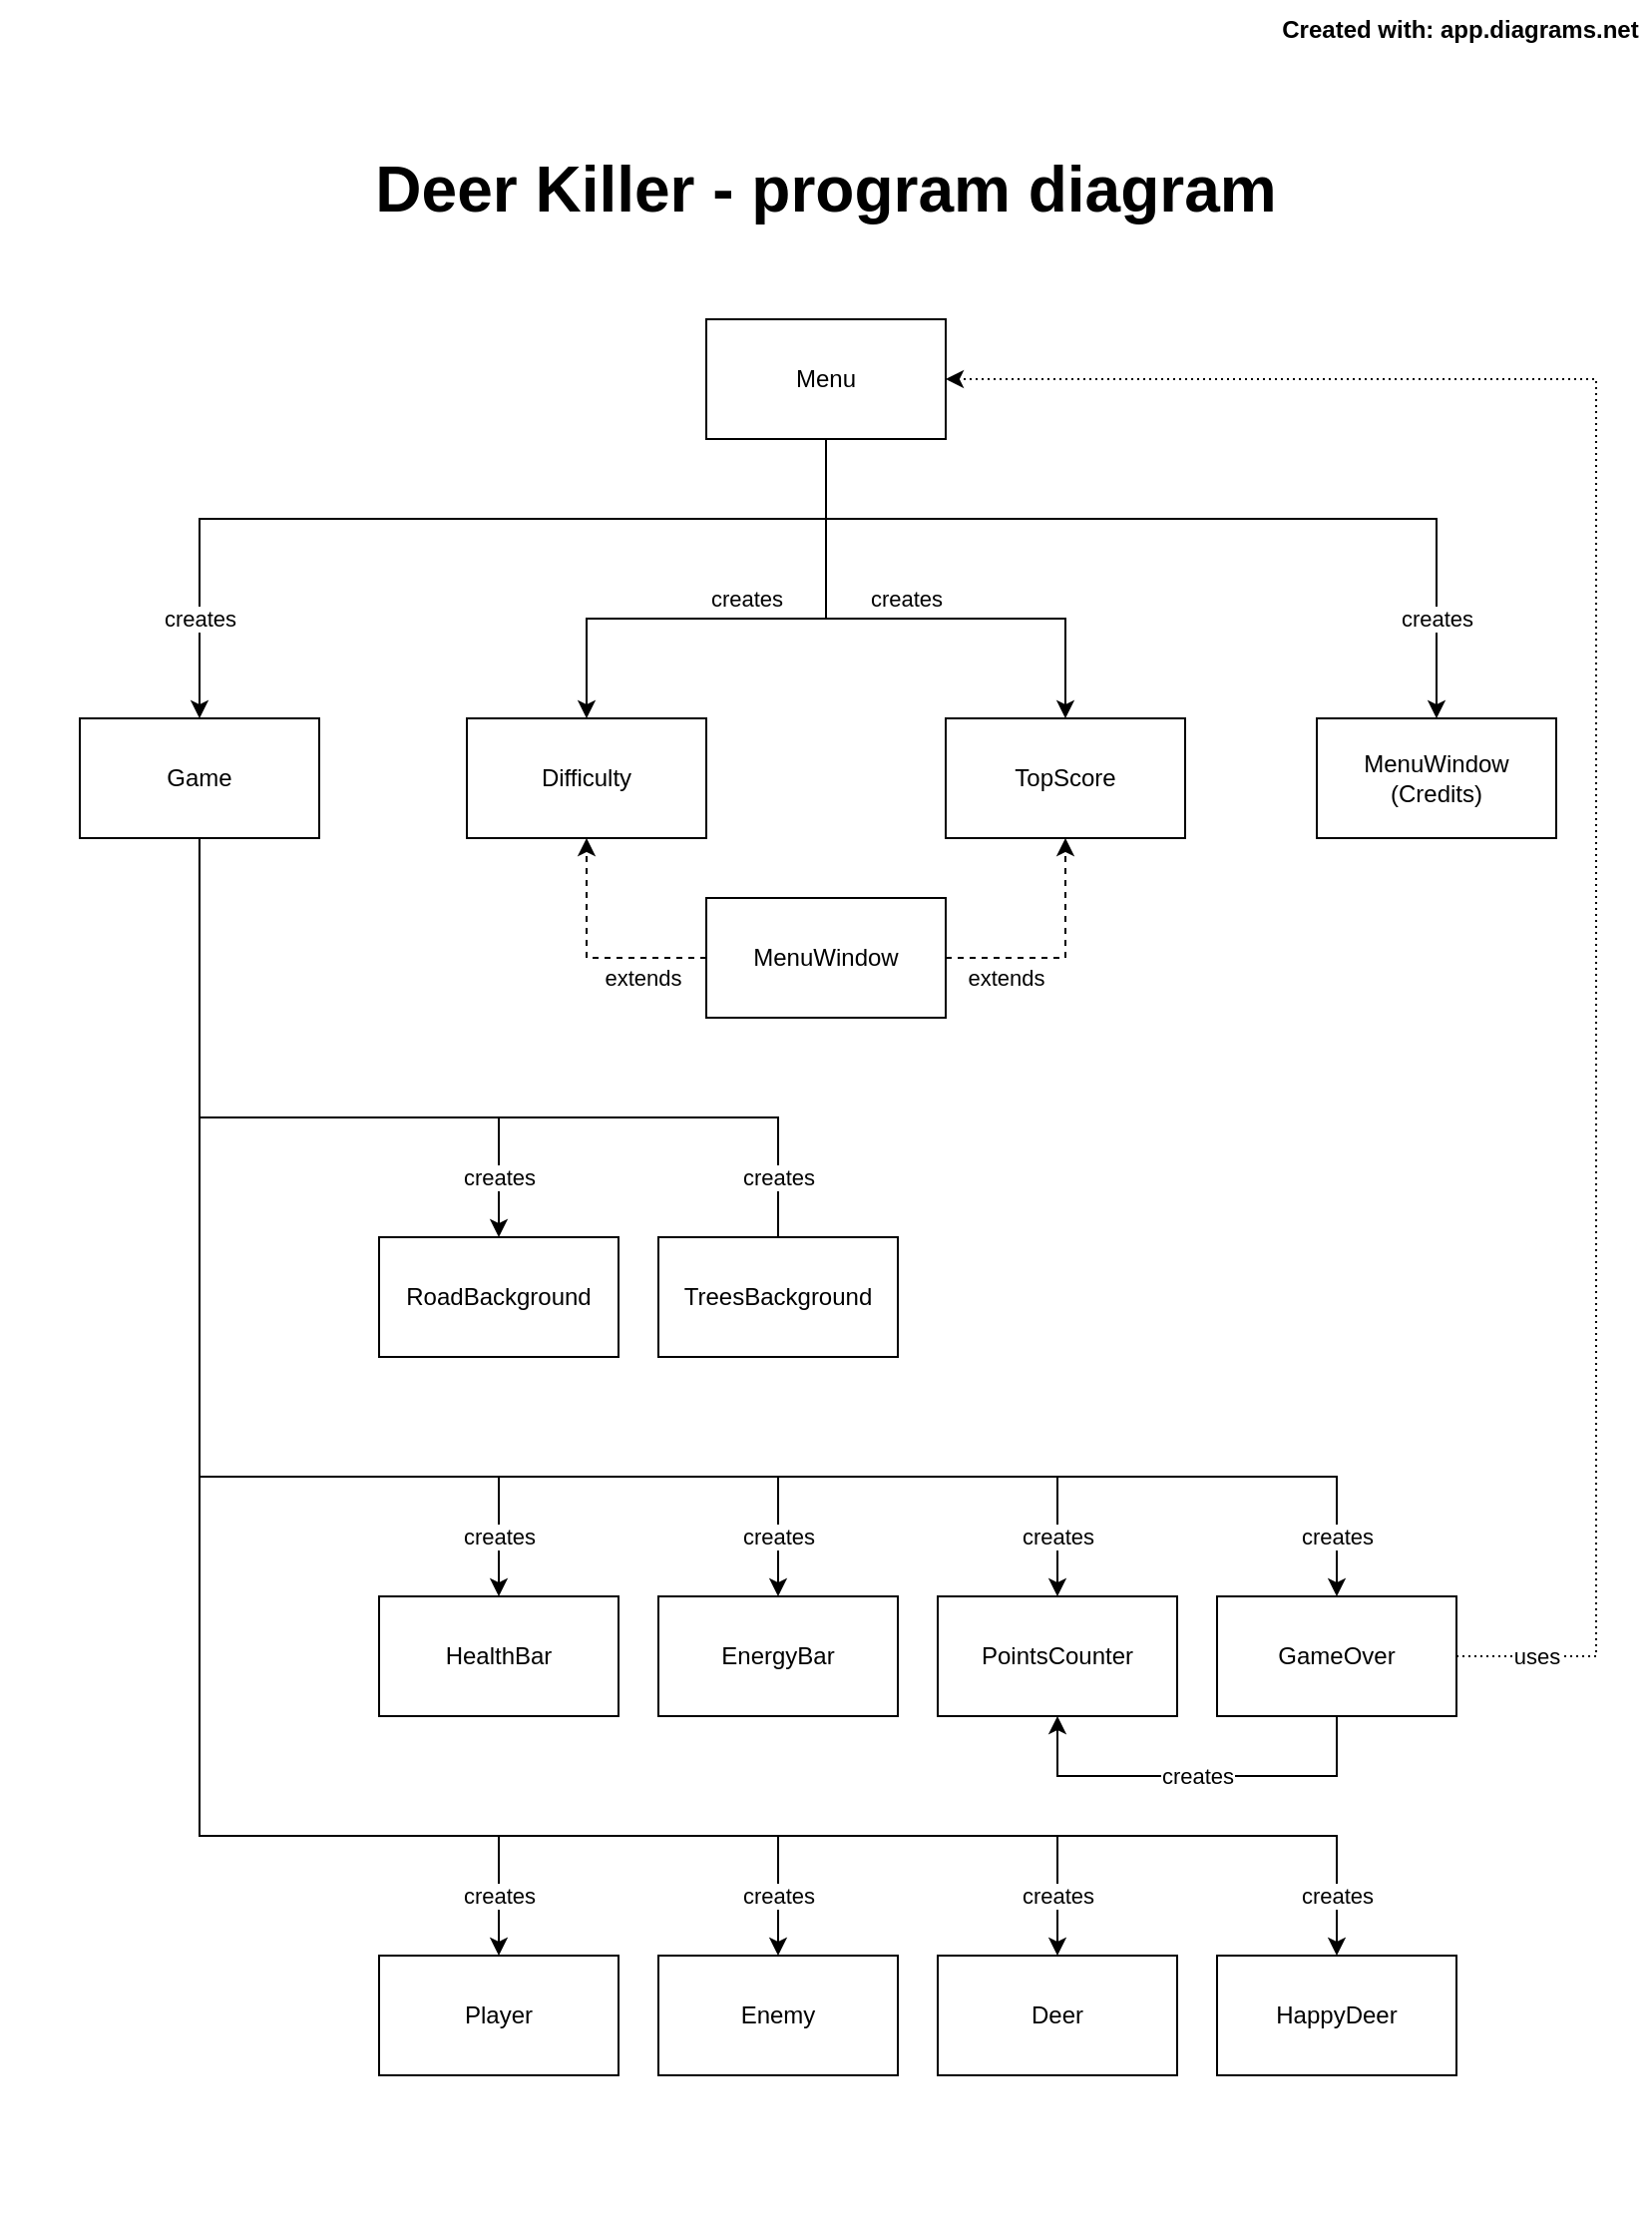 <mxfile version="22.1.7" type="device">
  <diagram name="Strona-1" id="mOGhw_kaDy-jFeSj4dUU">
    <mxGraphModel dx="1016" dy="521" grid="1" gridSize="10" guides="1" tooltips="1" connect="1" arrows="1" fold="1" page="1" pageScale="1" pageWidth="827" pageHeight="1169" background="#ffffff" math="0" shadow="0">
      <root>
        <mxCell id="0" />
        <mxCell id="1" parent="0" />
        <mxCell id="FnCTYT4J3TpVENLpEvIC-10" value="creates" style="edgeStyle=orthogonalEdgeStyle;rounded=0;orthogonalLoop=1;jettySize=auto;html=1;entryX=0.5;entryY=0;entryDx=0;entryDy=0;" parent="1" source="FnCTYT4J3TpVENLpEvIC-2" target="FnCTYT4J3TpVENLpEvIC-5" edge="1">
          <mxGeometry x="0.78" relative="1" as="geometry">
            <mxPoint x="160" y="340" as="targetPoint" />
            <mxPoint as="offset" />
            <Array as="points">
              <mxPoint x="414" y="260" />
              <mxPoint x="100" y="260" />
            </Array>
          </mxGeometry>
        </mxCell>
        <mxCell id="FnCTYT4J3TpVENLpEvIC-11" value="creates" style="edgeStyle=orthogonalEdgeStyle;rounded=0;orthogonalLoop=1;jettySize=auto;html=1;entryX=0.5;entryY=0;entryDx=0;entryDy=0;" parent="1" source="FnCTYT4J3TpVENLpEvIC-2" target="FnCTYT4J3TpVENLpEvIC-4" edge="1">
          <mxGeometry y="-10" relative="1" as="geometry">
            <mxPoint as="offset" />
            <Array as="points">
              <mxPoint x="414" y="310" />
              <mxPoint x="294" y="310" />
            </Array>
          </mxGeometry>
        </mxCell>
        <mxCell id="FnCTYT4J3TpVENLpEvIC-12" value="creates" style="edgeStyle=orthogonalEdgeStyle;rounded=0;orthogonalLoop=1;jettySize=auto;html=1;exitX=0.5;exitY=1;exitDx=0;exitDy=0;entryX=0.5;entryY=0;entryDx=0;entryDy=0;" parent="1" source="FnCTYT4J3TpVENLpEvIC-2" target="FnCTYT4J3TpVENLpEvIC-3" edge="1">
          <mxGeometry y="10" relative="1" as="geometry">
            <mxPoint x="530" y="350" as="targetPoint" />
            <mxPoint as="offset" />
            <Array as="points">
              <mxPoint x="414" y="310" />
              <mxPoint x="534" y="310" />
            </Array>
          </mxGeometry>
        </mxCell>
        <mxCell id="FnCTYT4J3TpVENLpEvIC-13" value="creates" style="edgeStyle=orthogonalEdgeStyle;rounded=0;orthogonalLoop=1;jettySize=auto;html=1;entryX=0.5;entryY=0;entryDx=0;entryDy=0;" parent="1" source="FnCTYT4J3TpVENLpEvIC-2" target="FnCTYT4J3TpVENLpEvIC-6" edge="1">
          <mxGeometry x="0.776" relative="1" as="geometry">
            <mxPoint as="offset" />
            <Array as="points">
              <mxPoint x="414" y="260" />
              <mxPoint x="720" y="260" />
            </Array>
          </mxGeometry>
        </mxCell>
        <mxCell id="FnCTYT4J3TpVENLpEvIC-2" value="Menu" style="rounded=0;whiteSpace=wrap;html=1;" parent="1" vertex="1">
          <mxGeometry x="354" y="160" width="120" height="60" as="geometry" />
        </mxCell>
        <mxCell id="FnCTYT4J3TpVENLpEvIC-3" value="TopScore" style="rounded=0;whiteSpace=wrap;html=1;" parent="1" vertex="1">
          <mxGeometry x="474" y="360" width="120" height="60" as="geometry" />
        </mxCell>
        <mxCell id="FnCTYT4J3TpVENLpEvIC-4" value="Difficulty" style="rounded=0;whiteSpace=wrap;html=1;" parent="1" vertex="1">
          <mxGeometry x="234" y="360" width="120" height="60" as="geometry" />
        </mxCell>
        <mxCell id="FnCTYT4J3TpVENLpEvIC-29" value="creates" style="edgeStyle=orthogonalEdgeStyle;rounded=0;orthogonalLoop=1;jettySize=auto;html=1;exitX=0.5;exitY=1;exitDx=0;exitDy=0;entryX=0.5;entryY=0;entryDx=0;entryDy=0;" parent="1" source="FnCTYT4J3TpVENLpEvIC-5" target="FnCTYT4J3TpVENLpEvIC-8" edge="1">
          <mxGeometry x="0.829" relative="1" as="geometry">
            <mxPoint as="offset" />
            <Array as="points">
              <mxPoint x="100" y="560" />
              <mxPoint x="250" y="560" />
            </Array>
          </mxGeometry>
        </mxCell>
        <mxCell id="FnCTYT4J3TpVENLpEvIC-30" value="creates" style="edgeStyle=orthogonalEdgeStyle;rounded=0;orthogonalLoop=1;jettySize=auto;html=1;exitX=0.5;exitY=1;exitDx=0;exitDy=0;entryX=0.5;entryY=0;entryDx=0;entryDy=0;" parent="1" edge="1">
          <mxGeometry x="0.84" relative="1" as="geometry">
            <Array as="points">
              <mxPoint x="100" y="560" />
              <mxPoint x="390" y="560" />
            </Array>
            <mxPoint as="offset" />
            <mxPoint x="99.97" y="419.94" as="sourcePoint" />
            <mxPoint x="389.97" y="629.94" as="targetPoint" />
          </mxGeometry>
        </mxCell>
        <mxCell id="XU1xXRhFXpAry16F3Snm-16" value="creates" style="edgeStyle=orthogonalEdgeStyle;rounded=0;orthogonalLoop=1;jettySize=auto;html=1;entryX=0.5;entryY=0;entryDx=0;entryDy=0;" parent="1" source="FnCTYT4J3TpVENLpEvIC-5" target="XU1xXRhFXpAry16F3Snm-8" edge="1">
          <mxGeometry x="0.887" relative="1" as="geometry">
            <Array as="points">
              <mxPoint x="100" y="740" />
              <mxPoint x="250" y="740" />
            </Array>
            <mxPoint as="offset" />
          </mxGeometry>
        </mxCell>
        <mxCell id="XU1xXRhFXpAry16F3Snm-17" value="creates" style="edgeStyle=orthogonalEdgeStyle;rounded=0;orthogonalLoop=1;jettySize=auto;html=1;exitX=0.5;exitY=1;exitDx=0;exitDy=0;entryX=0.5;entryY=0;entryDx=0;entryDy=0;" parent="1" source="FnCTYT4J3TpVENLpEvIC-5" target="XU1xXRhFXpAry16F3Snm-11" edge="1">
          <mxGeometry x="0.937" relative="1" as="geometry">
            <Array as="points">
              <mxPoint x="100" y="740" />
              <mxPoint x="670" y="740" />
            </Array>
            <mxPoint as="offset" />
          </mxGeometry>
        </mxCell>
        <mxCell id="XU1xXRhFXpAry16F3Snm-18" value="creates" style="edgeStyle=orthogonalEdgeStyle;rounded=0;orthogonalLoop=1;jettySize=auto;html=1;exitX=0.5;exitY=1;exitDx=0;exitDy=0;entryX=0.5;entryY=0;entryDx=0;entryDy=0;" parent="1" source="FnCTYT4J3TpVENLpEvIC-5" target="XU1xXRhFXpAry16F3Snm-9" edge="1">
          <mxGeometry x="0.91" relative="1" as="geometry">
            <Array as="points">
              <mxPoint x="100" y="740" />
              <mxPoint x="390" y="740" />
            </Array>
            <mxPoint as="offset" />
          </mxGeometry>
        </mxCell>
        <mxCell id="XU1xXRhFXpAry16F3Snm-19" value="creates" style="edgeStyle=orthogonalEdgeStyle;rounded=0;orthogonalLoop=1;jettySize=auto;html=1;exitX=0.5;exitY=1;exitDx=0;exitDy=0;" parent="1" source="FnCTYT4J3TpVENLpEvIC-5" target="XU1xXRhFXpAry16F3Snm-10" edge="1">
          <mxGeometry x="0.926" relative="1" as="geometry">
            <Array as="points">
              <mxPoint x="100" y="740" />
              <mxPoint x="530" y="740" />
            </Array>
            <mxPoint as="offset" />
          </mxGeometry>
        </mxCell>
        <mxCell id="XU1xXRhFXpAry16F3Snm-20" value="creates" style="edgeStyle=orthogonalEdgeStyle;rounded=0;orthogonalLoop=1;jettySize=auto;html=1;exitX=0.5;exitY=1;exitDx=0;exitDy=0;" parent="1" source="FnCTYT4J3TpVENLpEvIC-5" target="XU1xXRhFXpAry16F3Snm-12" edge="1">
          <mxGeometry x="0.915" relative="1" as="geometry">
            <Array as="points">
              <mxPoint x="100" y="920" />
            </Array>
            <mxPoint as="offset" />
          </mxGeometry>
        </mxCell>
        <mxCell id="XU1xXRhFXpAry16F3Snm-21" value="creates" style="edgeStyle=orthogonalEdgeStyle;rounded=0;orthogonalLoop=1;jettySize=auto;html=1;exitX=0.5;exitY=1;exitDx=0;exitDy=0;entryX=0.5;entryY=0;entryDx=0;entryDy=0;" parent="1" source="FnCTYT4J3TpVENLpEvIC-5" target="XU1xXRhFXpAry16F3Snm-13" edge="1">
          <mxGeometry x="0.929" relative="1" as="geometry">
            <Array as="points">
              <mxPoint x="100" y="920" />
              <mxPoint x="390" y="920" />
            </Array>
            <mxPoint as="offset" />
          </mxGeometry>
        </mxCell>
        <mxCell id="XU1xXRhFXpAry16F3Snm-22" value="creates" style="edgeStyle=orthogonalEdgeStyle;rounded=0;orthogonalLoop=1;jettySize=auto;html=1;exitX=0.5;exitY=1;exitDx=0;exitDy=0;entryX=0.5;entryY=0;entryDx=0;entryDy=0;" parent="1" source="FnCTYT4J3TpVENLpEvIC-5" target="XU1xXRhFXpAry16F3Snm-14" edge="1">
          <mxGeometry x="0.939" relative="1" as="geometry">
            <Array as="points">
              <mxPoint x="100" y="920" />
              <mxPoint x="530" y="920" />
            </Array>
            <mxPoint as="offset" />
          </mxGeometry>
        </mxCell>
        <mxCell id="XU1xXRhFXpAry16F3Snm-23" value="creates" style="edgeStyle=orthogonalEdgeStyle;rounded=0;orthogonalLoop=1;jettySize=auto;html=1;exitX=0.5;exitY=1;exitDx=0;exitDy=0;entryX=0.5;entryY=0;entryDx=0;entryDy=0;" parent="1" source="FnCTYT4J3TpVENLpEvIC-5" target="XU1xXRhFXpAry16F3Snm-15" edge="1">
          <mxGeometry x="0.947" relative="1" as="geometry">
            <Array as="points">
              <mxPoint x="100" y="920" />
              <mxPoint x="670" y="920" />
            </Array>
            <mxPoint as="offset" />
          </mxGeometry>
        </mxCell>
        <mxCell id="FnCTYT4J3TpVENLpEvIC-5" value="Game" style="rounded=0;whiteSpace=wrap;html=1;" parent="1" vertex="1">
          <mxGeometry x="40" y="360" width="120" height="60" as="geometry" />
        </mxCell>
        <mxCell id="FnCTYT4J3TpVENLpEvIC-6" value="MenuWindow&lt;br&gt;(Credits)" style="rounded=0;whiteSpace=wrap;html=1;" parent="1" vertex="1">
          <mxGeometry x="660" y="360" width="120" height="60" as="geometry" />
        </mxCell>
        <mxCell id="FnCTYT4J3TpVENLpEvIC-7" value="TreesBackground" style="rounded=0;whiteSpace=wrap;html=1;" parent="1" vertex="1">
          <mxGeometry x="330" y="620" width="120" height="60" as="geometry" />
        </mxCell>
        <mxCell id="FnCTYT4J3TpVENLpEvIC-8" value="RoadBackground" style="rounded=0;whiteSpace=wrap;html=1;" parent="1" vertex="1">
          <mxGeometry x="190" y="620" width="120" height="60" as="geometry" />
        </mxCell>
        <UserObject label="Created with: app.diagrams.net" link="app.diagrams.net" id="FnCTYT4J3TpVENLpEvIC-16">
          <mxCell style="text;html=1;strokeColor=none;fillColor=none;align=center;verticalAlign=middle;whiteSpace=wrap;rounded=0;fontStyle=1" parent="1" vertex="1">
            <mxGeometry x="637" width="190" height="30" as="geometry" />
          </mxCell>
        </UserObject>
        <mxCell id="FnCTYT4J3TpVENLpEvIC-33" value="Deer Killer - program diagram" style="text;html=1;strokeColor=none;fillColor=none;align=center;verticalAlign=middle;whiteSpace=wrap;rounded=0;fontSize=32;fontStyle=1" parent="1" vertex="1">
          <mxGeometry x="124" y="70" width="580" height="50" as="geometry" />
        </mxCell>
        <mxCell id="FnCTYT4J3TpVENLpEvIC-39" value="&amp;nbsp;" style="text;html=1;strokeColor=none;fillColor=none;align=center;verticalAlign=middle;whiteSpace=wrap;rounded=0;" parent="1" vertex="1">
          <mxGeometry width="60" height="30" as="geometry" />
        </mxCell>
        <mxCell id="FnCTYT4J3TpVENLpEvIC-40" value="&amp;nbsp;" style="text;html=1;strokeColor=none;fillColor=none;align=center;verticalAlign=middle;whiteSpace=wrap;rounded=0;" parent="1" vertex="1">
          <mxGeometry y="1080" width="60" height="30" as="geometry" />
        </mxCell>
        <mxCell id="XU1xXRhFXpAry16F3Snm-2" style="edgeStyle=orthogonalEdgeStyle;rounded=0;orthogonalLoop=1;jettySize=auto;html=1;entryX=0.5;entryY=1;entryDx=0;entryDy=0;dashed=1;" parent="1" source="XU1xXRhFXpAry16F3Snm-1" target="FnCTYT4J3TpVENLpEvIC-4" edge="1">
          <mxGeometry relative="1" as="geometry">
            <Array as="points">
              <mxPoint x="294" y="480" />
            </Array>
          </mxGeometry>
        </mxCell>
        <mxCell id="XU1xXRhFXpAry16F3Snm-5" value="extends" style="edgeLabel;html=1;align=center;verticalAlign=middle;resizable=0;points=[];" parent="XU1xXRhFXpAry16F3Snm-2" vertex="1" connectable="0">
          <mxGeometry x="0.267" y="-2" relative="1" as="geometry">
            <mxPoint x="26" y="26" as="offset" />
          </mxGeometry>
        </mxCell>
        <mxCell id="XU1xXRhFXpAry16F3Snm-4" value="" style="edgeStyle=orthogonalEdgeStyle;rounded=0;orthogonalLoop=1;jettySize=auto;html=1;entryX=0.5;entryY=1;entryDx=0;entryDy=0;dashed=1;" parent="1" source="XU1xXRhFXpAry16F3Snm-1" target="FnCTYT4J3TpVENLpEvIC-3" edge="1">
          <mxGeometry x="0.063" y="-5" relative="1" as="geometry">
            <Array as="points">
              <mxPoint x="534" y="480" />
            </Array>
            <mxPoint as="offset" />
          </mxGeometry>
        </mxCell>
        <mxCell id="XU1xXRhFXpAry16F3Snm-7" value="extends" style="edgeLabel;html=1;align=center;verticalAlign=middle;resizable=0;points=[];" parent="XU1xXRhFXpAry16F3Snm-4" vertex="1" connectable="0">
          <mxGeometry x="-0.267" y="-2" relative="1" as="geometry">
            <mxPoint x="-14" y="8" as="offset" />
          </mxGeometry>
        </mxCell>
        <mxCell id="XU1xXRhFXpAry16F3Snm-1" value="MenuWindow" style="rounded=0;whiteSpace=wrap;html=1;" parent="1" vertex="1">
          <mxGeometry x="354" y="450" width="120" height="60" as="geometry" />
        </mxCell>
        <mxCell id="XU1xXRhFXpAry16F3Snm-8" value="HealthBar" style="rounded=0;whiteSpace=wrap;html=1;" parent="1" vertex="1">
          <mxGeometry x="190" y="800" width="120" height="60" as="geometry" />
        </mxCell>
        <mxCell id="XU1xXRhFXpAry16F3Snm-9" value="EnergyBar" style="rounded=0;whiteSpace=wrap;html=1;" parent="1" vertex="1">
          <mxGeometry x="330" y="800" width="120" height="60" as="geometry" />
        </mxCell>
        <mxCell id="XU1xXRhFXpAry16F3Snm-10" value="PointsCounter" style="rounded=0;whiteSpace=wrap;html=1;" parent="1" vertex="1">
          <mxGeometry x="470" y="800" width="120" height="60" as="geometry" />
        </mxCell>
        <mxCell id="XU1xXRhFXpAry16F3Snm-24" value="creates" style="edgeStyle=orthogonalEdgeStyle;rounded=0;orthogonalLoop=1;jettySize=auto;html=1;exitX=0.5;exitY=1;exitDx=0;exitDy=0;entryX=0.5;entryY=1;entryDx=0;entryDy=0;" parent="1" source="XU1xXRhFXpAry16F3Snm-11" target="XU1xXRhFXpAry16F3Snm-10" edge="1">
          <mxGeometry x="0.0" relative="1" as="geometry">
            <Array as="points">
              <mxPoint x="670" y="890" />
              <mxPoint x="530" y="890" />
            </Array>
            <mxPoint as="offset" />
          </mxGeometry>
        </mxCell>
        <mxCell id="XU1xXRhFXpAry16F3Snm-25" value="uses" style="edgeStyle=orthogonalEdgeStyle;rounded=0;orthogonalLoop=1;jettySize=auto;html=1;exitX=1;exitY=0.5;exitDx=0;exitDy=0;entryX=1;entryY=0.5;entryDx=0;entryDy=0;dashed=1;dashPattern=1 2;spacingTop=0;spacing=2;spacingLeft=0;spacingBottom=0;" parent="1" source="XU1xXRhFXpAry16F3Snm-11" target="FnCTYT4J3TpVENLpEvIC-2" edge="1">
          <mxGeometry x="-0.923" relative="1" as="geometry">
            <Array as="points">
              <mxPoint x="800" y="830" />
              <mxPoint x="800" y="190" />
            </Array>
            <mxPoint as="offset" />
          </mxGeometry>
        </mxCell>
        <mxCell id="XU1xXRhFXpAry16F3Snm-11" value="GameOver" style="rounded=0;whiteSpace=wrap;html=1;" parent="1" vertex="1">
          <mxGeometry x="610" y="800" width="120" height="60" as="geometry" />
        </mxCell>
        <mxCell id="XU1xXRhFXpAry16F3Snm-12" value="Player" style="rounded=0;whiteSpace=wrap;html=1;" parent="1" vertex="1">
          <mxGeometry x="190" y="980" width="120" height="60" as="geometry" />
        </mxCell>
        <mxCell id="XU1xXRhFXpAry16F3Snm-13" value="Enemy" style="rounded=0;whiteSpace=wrap;html=1;" parent="1" vertex="1">
          <mxGeometry x="330" y="980" width="120" height="60" as="geometry" />
        </mxCell>
        <mxCell id="XU1xXRhFXpAry16F3Snm-14" value="Deer" style="rounded=0;whiteSpace=wrap;html=1;" parent="1" vertex="1">
          <mxGeometry x="470" y="980" width="120" height="60" as="geometry" />
        </mxCell>
        <mxCell id="XU1xXRhFXpAry16F3Snm-15" value="HappyDeer" style="rounded=0;whiteSpace=wrap;html=1;" parent="1" vertex="1">
          <mxGeometry x="610" y="980" width="120" height="60" as="geometry" />
        </mxCell>
      </root>
    </mxGraphModel>
  </diagram>
</mxfile>
